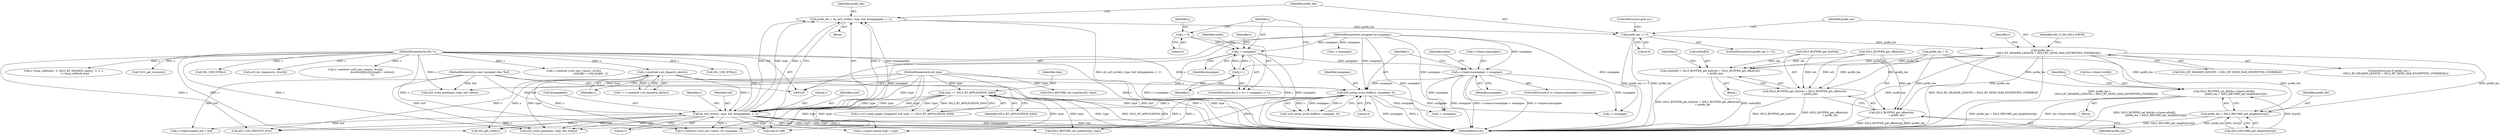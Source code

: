 digraph "0_openssl_4ad93618d26a3ea23d36ad5498ff4f59eff3a4d2@API" {
"1000306" [label="(Call,prefix_len = do_ssl3_write(s, type, buf, &tmppipelen, 1, 1))"];
"1000308" [label="(Call,do_ssl3_write(s, type, buf, &tmppipelen, 1, 1))"];
"1000196" [label="(Call,s->method->ssl_dispatch_alert(s))"];
"1000129" [label="(MethodParameterIn,SSL *s)"];
"1000214" [label="(Call,ssl3_setup_write_buffer(s, numpipes, 0))"];
"1000205" [label="(Call,s->rlayer.numwpipes < numpipes)"];
"1000165" [label="(Call,j < numpipes)"];
"1000168" [label="(Call,j++)"];
"1000162" [label="(Call,j = 0)"];
"1000133" [label="(MethodParameterIn,unsigned int numpipes)"];
"1000131" [label="(MethodParameterIn,const unsigned char *buf)"];
"1000298" [label="(Call,type == SSL3_RT_APPLICATION_DATA)"];
"1000130" [label="(MethodParameterIn,int type)"];
"1000317" [label="(Call,prefix_len <= 0)"];
"1000322" [label="(Call,prefix_len >\n                (SSL3_RT_HEADER_LENGTH + SSL3_RT_SEND_MAX_ENCRYPTED_OVERHEAD))"];
"1000398" [label="(Call,outbuf[0] = SSL3_BUFFER_get_buf(wb) + SSL3_BUFFER_get_offset(wb)\n            + prefix_len)"];
"1000402" [label="(Call,SSL3_BUFFER_get_buf(wb) + SSL3_BUFFER_get_offset(wb)\n            + prefix_len)"];
"1000405" [label="(Call,SSL3_BUFFER_get_offset(wb)\n            + prefix_len)"];
"1000854" [label="(Call,SSL3_BUFFER_set_left(&s->rlayer.wbuf[j],\n                             prefix_len + SSL3_RECORD_get_length(&wr[j])))"];
"1000863" [label="(Call,prefix_len + SSL3_RECORD_get_length(&wr[j]))"];
"1000182" [label="(Call,ssl3_write_pending(s, type, buf, totlen))"];
"1000854" [label="(Call,SSL3_BUFFER_set_left(&s->rlayer.wbuf[j],\n                             prefix_len + SSL3_RECORD_get_length(&wr[j])))"];
"1000865" [label="(Call,SSL3_RECORD_get_length(&wr[j]))"];
"1000194" [label="(Call,i = s->method->ssl_dispatch_alert(s))"];
"1000402" [label="(Call,SSL3_BUFFER_get_buf(wb) + SSL3_BUFFER_get_offset(wb)\n            + prefix_len)"];
"1000197" [label="(Identifier,s)"];
"1000466" [label="(Call,SSL_USE_EXPLICIT_IV(s))"];
"1000399" [label="(Call,outbuf[0])"];
"1000216" [label="(Identifier,numpipes)"];
"1000164" [label="(Literal,0)"];
"1000760" [label="(Call,j < numpipes)"];
"1000161" [label="(ControlStructure,for (j = 0; j < numpipes; j++))"];
"1000308" [label="(Call,do_ssl3_write(s, type, buf, &tmppipelen, 1, 1))"];
"1000211" [label="(Identifier,numpipes)"];
"1000300" [label="(Identifier,SSL3_RT_APPLICATION_DATA)"];
"1000309" [label="(Identifier,s)"];
"1000165" [label="(Call,j < numpipes)"];
"1000217" [label="(Literal,0)"];
"1000565" [label="(Call,SSL_get_state(s))"];
"1000167" [label="(Identifier,numpipes)"];
"1000171" [label="(Identifier,totlen)"];
"1000415" [label="(Call,j < numpipes)"];
"1000166" [label="(Identifier,j)"];
"1000311" [label="(Identifier,buf)"];
"1000408" [label="(Identifier,prefix_len)"];
"1000214" [label="(Call,ssl3_setup_write_buffer(s, numpipes, 0))"];
"1000530" [label="(Call,j < numpipes)"];
"1000299" [label="(Identifier,type)"];
"1000131" [label="(MethodParameterIn,const unsigned char *buf)"];
"1000306" [label="(Call,prefix_len = do_ssl3_write(s, type, buf, &tmppipelen, 1, 1))"];
"1000768" [label="(Call,SSL_USE_ETM(s))"];
"1000322" [label="(Call,prefix_len >\n                (SSL3_RT_HEADER_LENGTH + SSL3_RT_SEND_MAX_ENCRYPTED_OVERHEAD))"];
"1000653" [label="(Call,ssl3_do_compress(s, &wr[j]))"];
"1000764" [label="(Identifier,j)"];
"1000318" [label="(Identifier,prefix_len)"];
"1000196" [label="(Call,s->method->ssl_dispatch_alert(s))"];
"1000314" [label="(Literal,1)"];
"1000884" [label="(Call,s->rlayer.wpend_type = type)"];
"1000698" [label="(Call,s->method->ssl3_enc->mac(s, &wr[j],\n                                          &(outbuf[j][wr[j].length + eivlen]),\n                                          1))"];
"1000323" [label="(Identifier,prefix_len)"];
"1000205" [label="(Call,s->rlayer.numwpipes < numpipes)"];
"1000146" [label="(Call,prefix_len = 0)"];
"1000877" [label="(Call,s->rlayer.wpend_buf = buf)"];
"1000310" [label="(Identifier,type)"];
"1000406" [label="(Call,SSL3_BUFFER_get_offset(wb))"];
"1000387" [label="(Block,)"];
"1000179" [label="(Identifier,s)"];
"1000405" [label="(Call,SSL3_BUFFER_get_offset(wb)\n            + prefix_len)"];
"1000162" [label="(Call,j = 0)"];
"1000307" [label="(Identifier,prefix_len)"];
"1000320" [label="(ControlStructure,goto err;)"];
"1000398" [label="(Call,outbuf[0] = SSL3_BUFFER_get_buf(wb) + SSL3_BUFFER_get_offset(wb)\n            + prefix_len)"];
"1000776" [label="(Call,s->method->ssl3_enc->mac(s, &wr[j],\n                                          outbuf[j] + wr[j].length, 1))"];
"1000130" [label="(MethodParameterIn,int type)"];
"1000464" [label="(Identifier,s)"];
"1000215" [label="(Identifier,s)"];
"1000133" [label="(MethodParameterIn,unsigned int numpipes)"];
"1000292" [label="(Call,s->s3->need_empty_fragments && type == SSL3_RT_APPLICATION_DATA)"];
"1000908" [label="(MethodReturn,int)"];
"1000899" [label="(Call,ssl3_write_pending(s, type, buf, totlen))"];
"1000321" [label="(ControlStructure,if (prefix_len >\n                (SSL3_RT_HEADER_LENGTH + SSL3_RT_SEND_MAX_ENCRYPTED_OVERHEAD)))"];
"1000129" [label="(MethodParameterIn,SSL *s)"];
"1000206" [label="(Call,s->rlayer.numwpipes)"];
"1000312" [label="(Call,&tmppipelen)"];
"1000765" [label="(Block,)"];
"1000329" [label="(Identifier,SSL_F_DO_SSL3_WRITE)"];
"1000317" [label="(Call,prefix_len <= 0)"];
"1000298" [label="(Call,type == SSL3_RT_APPLICATION_DATA)"];
"1000690" [label="(Call,SSL_USE_ETM(s))"];
"1000827" [label="(Call,SSL3_RECORD_set_type(&wr[j], type))"];
"1000749" [label="(Call,s->method->ssl3_enc->enc(s, wr, numpipes, 1))"];
"1000545" [label="(Call,SSL3_RECORD_set_type(&wr[j], type))"];
"1000855" [label="(Call,&s->rlayer.wbuf[j])"];
"1000169" [label="(Identifier,j)"];
"1000163" [label="(Identifier,j)"];
"1000224" [label="(Identifier,totlen)"];
"1000542" [label="(Call,type & 0xff)"];
"1000324" [label="(Call,SSL3_RT_HEADER_LENGTH + SSL3_RT_SEND_MAX_ENCRYPTED_OVERHEAD)"];
"1000213" [label="(Call,!ssl3_setup_write_buffer(s, numpipes, 0))"];
"1000315" [label="(Literal,1)"];
"1000813" [label="(Call,s->msg_callback(1, 0, SSL3_RT_HEADER, plen[j] - 5, 5, s,\n                            s->msg_callback_arg))"];
"1000301" [label="(Block,)"];
"1000204" [label="(ControlStructure,if (s->rlayer.numwpipes < numpipes))"];
"1000574" [label="(Call,TLS1_get_version(s))"];
"1000864" [label="(Identifier,prefix_len)"];
"1000319" [label="(Literal,0)"];
"1000335" [label="(Identifier,s)"];
"1000316" [label="(ControlStructure,if (prefix_len <= 0))"];
"1000168" [label="(Call,j++)"];
"1000863" [label="(Call,prefix_len + SSL3_RECORD_get_length(&wr[j]))"];
"1000403" [label="(Call,SSL3_BUFFER_get_buf(wb))"];
"1000306" -> "1000301"  [label="AST: "];
"1000306" -> "1000308"  [label="CFG: "];
"1000307" -> "1000306"  [label="AST: "];
"1000308" -> "1000306"  [label="AST: "];
"1000318" -> "1000306"  [label="CFG: "];
"1000306" -> "1000908"  [label="DDG: do_ssl3_write(s, type, buf, &tmppipelen, 1, 1)"];
"1000308" -> "1000306"  [label="DDG: s"];
"1000308" -> "1000306"  [label="DDG: &tmppipelen"];
"1000308" -> "1000306"  [label="DDG: buf"];
"1000308" -> "1000306"  [label="DDG: type"];
"1000308" -> "1000306"  [label="DDG: 1"];
"1000306" -> "1000317"  [label="DDG: prefix_len"];
"1000308" -> "1000315"  [label="CFG: "];
"1000309" -> "1000308"  [label="AST: "];
"1000310" -> "1000308"  [label="AST: "];
"1000311" -> "1000308"  [label="AST: "];
"1000312" -> "1000308"  [label="AST: "];
"1000314" -> "1000308"  [label="AST: "];
"1000315" -> "1000308"  [label="AST: "];
"1000308" -> "1000908"  [label="DDG: type"];
"1000308" -> "1000908"  [label="DDG: s"];
"1000308" -> "1000908"  [label="DDG: &tmppipelen"];
"1000308" -> "1000908"  [label="DDG: buf"];
"1000196" -> "1000308"  [label="DDG: s"];
"1000214" -> "1000308"  [label="DDG: s"];
"1000129" -> "1000308"  [label="DDG: s"];
"1000131" -> "1000308"  [label="DDG: buf"];
"1000298" -> "1000308"  [label="DDG: type"];
"1000130" -> "1000308"  [label="DDG: type"];
"1000308" -> "1000466"  [label="DDG: s"];
"1000308" -> "1000542"  [label="DDG: type"];
"1000308" -> "1000565"  [label="DDG: s"];
"1000308" -> "1000749"  [label="DDG: s"];
"1000308" -> "1000827"  [label="DDG: type"];
"1000308" -> "1000877"  [label="DDG: buf"];
"1000308" -> "1000884"  [label="DDG: type"];
"1000308" -> "1000899"  [label="DDG: type"];
"1000308" -> "1000899"  [label="DDG: buf"];
"1000196" -> "1000194"  [label="AST: "];
"1000196" -> "1000197"  [label="CFG: "];
"1000197" -> "1000196"  [label="AST: "];
"1000194" -> "1000196"  [label="CFG: "];
"1000196" -> "1000908"  [label="DDG: s"];
"1000196" -> "1000194"  [label="DDG: s"];
"1000129" -> "1000196"  [label="DDG: s"];
"1000196" -> "1000214"  [label="DDG: s"];
"1000196" -> "1000466"  [label="DDG: s"];
"1000196" -> "1000565"  [label="DDG: s"];
"1000196" -> "1000749"  [label="DDG: s"];
"1000129" -> "1000128"  [label="AST: "];
"1000129" -> "1000908"  [label="DDG: s"];
"1000129" -> "1000182"  [label="DDG: s"];
"1000129" -> "1000214"  [label="DDG: s"];
"1000129" -> "1000466"  [label="DDG: s"];
"1000129" -> "1000565"  [label="DDG: s"];
"1000129" -> "1000574"  [label="DDG: s"];
"1000129" -> "1000653"  [label="DDG: s"];
"1000129" -> "1000690"  [label="DDG: s"];
"1000129" -> "1000698"  [label="DDG: s"];
"1000129" -> "1000749"  [label="DDG: s"];
"1000129" -> "1000768"  [label="DDG: s"];
"1000129" -> "1000776"  [label="DDG: s"];
"1000129" -> "1000813"  [label="DDG: s"];
"1000129" -> "1000899"  [label="DDG: s"];
"1000214" -> "1000213"  [label="AST: "];
"1000214" -> "1000217"  [label="CFG: "];
"1000215" -> "1000214"  [label="AST: "];
"1000216" -> "1000214"  [label="AST: "];
"1000217" -> "1000214"  [label="AST: "];
"1000213" -> "1000214"  [label="CFG: "];
"1000214" -> "1000908"  [label="DDG: numpipes"];
"1000214" -> "1000908"  [label="DDG: s"];
"1000214" -> "1000213"  [label="DDG: s"];
"1000214" -> "1000213"  [label="DDG: numpipes"];
"1000214" -> "1000213"  [label="DDG: 0"];
"1000205" -> "1000214"  [label="DDG: numpipes"];
"1000133" -> "1000214"  [label="DDG: numpipes"];
"1000214" -> "1000415"  [label="DDG: numpipes"];
"1000214" -> "1000466"  [label="DDG: s"];
"1000214" -> "1000530"  [label="DDG: numpipes"];
"1000214" -> "1000565"  [label="DDG: s"];
"1000214" -> "1000749"  [label="DDG: s"];
"1000205" -> "1000204"  [label="AST: "];
"1000205" -> "1000211"  [label="CFG: "];
"1000206" -> "1000205"  [label="AST: "];
"1000211" -> "1000205"  [label="AST: "];
"1000215" -> "1000205"  [label="CFG: "];
"1000224" -> "1000205"  [label="CFG: "];
"1000205" -> "1000908"  [label="DDG: s->rlayer.numwpipes"];
"1000205" -> "1000908"  [label="DDG: numpipes"];
"1000205" -> "1000908"  [label="DDG: s->rlayer.numwpipes < numpipes"];
"1000165" -> "1000205"  [label="DDG: numpipes"];
"1000133" -> "1000205"  [label="DDG: numpipes"];
"1000205" -> "1000415"  [label="DDG: numpipes"];
"1000205" -> "1000530"  [label="DDG: numpipes"];
"1000165" -> "1000161"  [label="AST: "];
"1000165" -> "1000167"  [label="CFG: "];
"1000166" -> "1000165"  [label="AST: "];
"1000167" -> "1000165"  [label="AST: "];
"1000171" -> "1000165"  [label="CFG: "];
"1000179" -> "1000165"  [label="CFG: "];
"1000165" -> "1000908"  [label="DDG: j"];
"1000165" -> "1000908"  [label="DDG: numpipes"];
"1000165" -> "1000908"  [label="DDG: j < numpipes"];
"1000168" -> "1000165"  [label="DDG: j"];
"1000162" -> "1000165"  [label="DDG: j"];
"1000133" -> "1000165"  [label="DDG: numpipes"];
"1000165" -> "1000168"  [label="DDG: j"];
"1000168" -> "1000161"  [label="AST: "];
"1000168" -> "1000169"  [label="CFG: "];
"1000169" -> "1000168"  [label="AST: "];
"1000166" -> "1000168"  [label="CFG: "];
"1000162" -> "1000161"  [label="AST: "];
"1000162" -> "1000164"  [label="CFG: "];
"1000163" -> "1000162"  [label="AST: "];
"1000164" -> "1000162"  [label="AST: "];
"1000166" -> "1000162"  [label="CFG: "];
"1000133" -> "1000128"  [label="AST: "];
"1000133" -> "1000908"  [label="DDG: numpipes"];
"1000133" -> "1000415"  [label="DDG: numpipes"];
"1000133" -> "1000530"  [label="DDG: numpipes"];
"1000133" -> "1000749"  [label="DDG: numpipes"];
"1000133" -> "1000760"  [label="DDG: numpipes"];
"1000131" -> "1000128"  [label="AST: "];
"1000131" -> "1000908"  [label="DDG: buf"];
"1000131" -> "1000182"  [label="DDG: buf"];
"1000131" -> "1000877"  [label="DDG: buf"];
"1000131" -> "1000899"  [label="DDG: buf"];
"1000298" -> "1000292"  [label="AST: "];
"1000298" -> "1000300"  [label="CFG: "];
"1000299" -> "1000298"  [label="AST: "];
"1000300" -> "1000298"  [label="AST: "];
"1000292" -> "1000298"  [label="CFG: "];
"1000298" -> "1000908"  [label="DDG: type"];
"1000298" -> "1000908"  [label="DDG: SSL3_RT_APPLICATION_DATA"];
"1000298" -> "1000292"  [label="DDG: type"];
"1000298" -> "1000292"  [label="DDG: SSL3_RT_APPLICATION_DATA"];
"1000130" -> "1000298"  [label="DDG: type"];
"1000298" -> "1000542"  [label="DDG: type"];
"1000298" -> "1000827"  [label="DDG: type"];
"1000298" -> "1000884"  [label="DDG: type"];
"1000298" -> "1000899"  [label="DDG: type"];
"1000130" -> "1000128"  [label="AST: "];
"1000130" -> "1000908"  [label="DDG: type"];
"1000130" -> "1000182"  [label="DDG: type"];
"1000130" -> "1000542"  [label="DDG: type"];
"1000130" -> "1000545"  [label="DDG: type"];
"1000130" -> "1000827"  [label="DDG: type"];
"1000130" -> "1000884"  [label="DDG: type"];
"1000130" -> "1000899"  [label="DDG: type"];
"1000317" -> "1000316"  [label="AST: "];
"1000317" -> "1000319"  [label="CFG: "];
"1000318" -> "1000317"  [label="AST: "];
"1000319" -> "1000317"  [label="AST: "];
"1000320" -> "1000317"  [label="CFG: "];
"1000323" -> "1000317"  [label="CFG: "];
"1000317" -> "1000908"  [label="DDG: prefix_len"];
"1000317" -> "1000908"  [label="DDG: prefix_len <= 0"];
"1000317" -> "1000322"  [label="DDG: prefix_len"];
"1000322" -> "1000321"  [label="AST: "];
"1000322" -> "1000324"  [label="CFG: "];
"1000323" -> "1000322"  [label="AST: "];
"1000324" -> "1000322"  [label="AST: "];
"1000329" -> "1000322"  [label="CFG: "];
"1000335" -> "1000322"  [label="CFG: "];
"1000322" -> "1000908"  [label="DDG: SSL3_RT_HEADER_LENGTH + SSL3_RT_SEND_MAX_ENCRYPTED_OVERHEAD"];
"1000322" -> "1000908"  [label="DDG: prefix_len >\n                (SSL3_RT_HEADER_LENGTH + SSL3_RT_SEND_MAX_ENCRYPTED_OVERHEAD)"];
"1000322" -> "1000908"  [label="DDG: prefix_len"];
"1000322" -> "1000398"  [label="DDG: prefix_len"];
"1000322" -> "1000402"  [label="DDG: prefix_len"];
"1000322" -> "1000405"  [label="DDG: prefix_len"];
"1000322" -> "1000854"  [label="DDG: prefix_len"];
"1000322" -> "1000863"  [label="DDG: prefix_len"];
"1000398" -> "1000387"  [label="AST: "];
"1000398" -> "1000402"  [label="CFG: "];
"1000399" -> "1000398"  [label="AST: "];
"1000402" -> "1000398"  [label="AST: "];
"1000464" -> "1000398"  [label="CFG: "];
"1000398" -> "1000908"  [label="DDG: SSL3_BUFFER_get_buf(wb) + SSL3_BUFFER_get_offset(wb)\n            + prefix_len"];
"1000398" -> "1000908"  [label="DDG: outbuf[0]"];
"1000403" -> "1000398"  [label="DDG: wb"];
"1000406" -> "1000398"  [label="DDG: wb"];
"1000146" -> "1000398"  [label="DDG: prefix_len"];
"1000402" -> "1000405"  [label="CFG: "];
"1000403" -> "1000402"  [label="AST: "];
"1000405" -> "1000402"  [label="AST: "];
"1000402" -> "1000908"  [label="DDG: SSL3_BUFFER_get_offset(wb)\n            + prefix_len"];
"1000402" -> "1000908"  [label="DDG: SSL3_BUFFER_get_buf(wb)"];
"1000403" -> "1000402"  [label="DDG: wb"];
"1000406" -> "1000402"  [label="DDG: wb"];
"1000146" -> "1000402"  [label="DDG: prefix_len"];
"1000405" -> "1000408"  [label="CFG: "];
"1000406" -> "1000405"  [label="AST: "];
"1000408" -> "1000405"  [label="AST: "];
"1000405" -> "1000908"  [label="DDG: prefix_len"];
"1000405" -> "1000908"  [label="DDG: SSL3_BUFFER_get_offset(wb)"];
"1000406" -> "1000405"  [label="DDG: wb"];
"1000146" -> "1000405"  [label="DDG: prefix_len"];
"1000854" -> "1000765"  [label="AST: "];
"1000854" -> "1000863"  [label="CFG: "];
"1000855" -> "1000854"  [label="AST: "];
"1000863" -> "1000854"  [label="AST: "];
"1000764" -> "1000854"  [label="CFG: "];
"1000854" -> "1000908"  [label="DDG: &s->rlayer.wbuf[j]"];
"1000854" -> "1000908"  [label="DDG: SSL3_BUFFER_set_left(&s->rlayer.wbuf[j],\n                             prefix_len + SSL3_RECORD_get_length(&wr[j]))"];
"1000854" -> "1000908"  [label="DDG: prefix_len + SSL3_RECORD_get_length(&wr[j])"];
"1000146" -> "1000854"  [label="DDG: prefix_len"];
"1000865" -> "1000854"  [label="DDG: &wr[j]"];
"1000863" -> "1000865"  [label="CFG: "];
"1000864" -> "1000863"  [label="AST: "];
"1000865" -> "1000863"  [label="AST: "];
"1000863" -> "1000908"  [label="DDG: SSL3_RECORD_get_length(&wr[j])"];
"1000863" -> "1000908"  [label="DDG: prefix_len"];
"1000146" -> "1000863"  [label="DDG: prefix_len"];
"1000865" -> "1000863"  [label="DDG: &wr[j]"];
}
